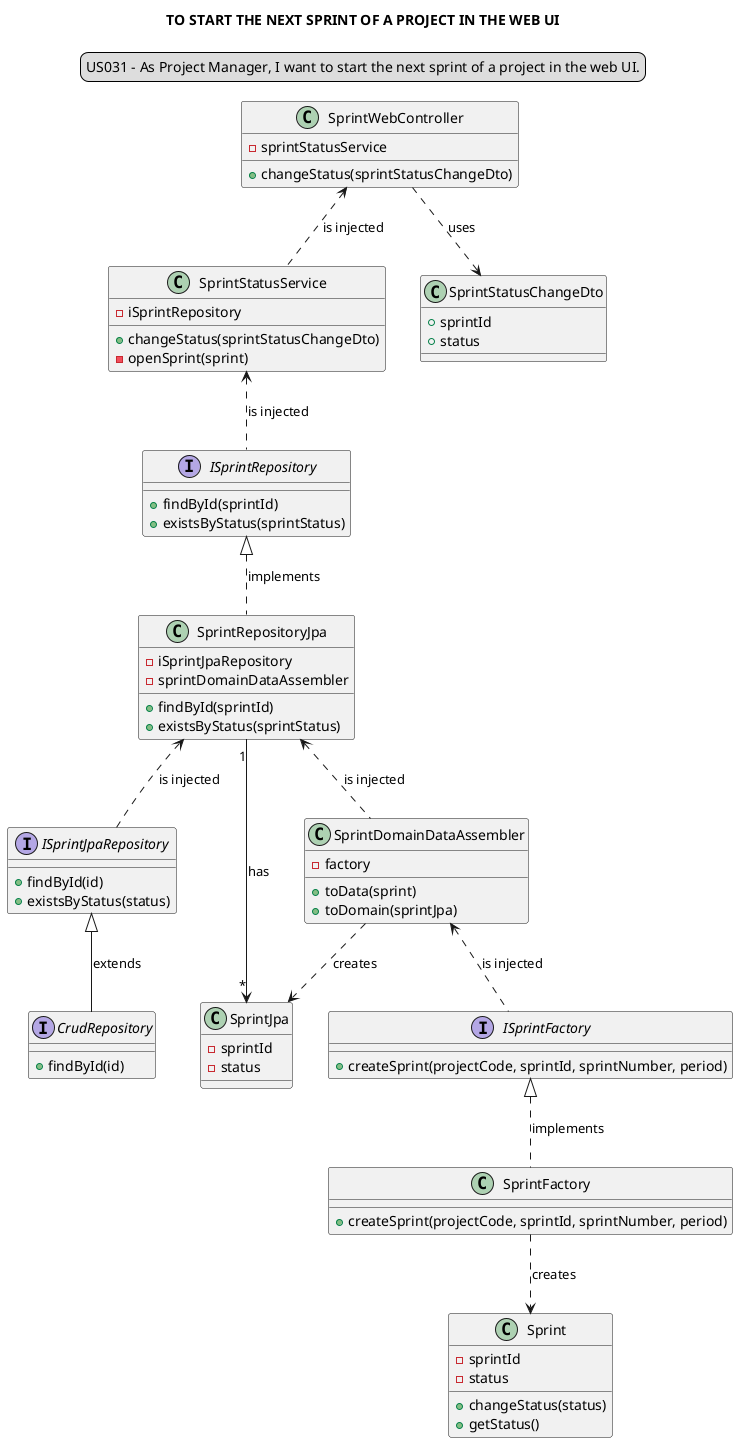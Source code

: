 @startuml

skinparam sequenceMessageAlign center
title TO START THE NEXT SPRINT OF A PROJECT IN THE WEB UI
legend top
US031 - As Project Manager, I want to start the next sprint of a project in the web UI.
end legend


class SprintWebController {
- sprintStatusService
+ changeStatus(sprintStatusChangeDto)
}

class SprintStatusService {
- iSprintRepository
+ changeStatus(sprintStatusChangeDto)
- openSprint(sprint)
}

interface ISprintRepository {
+ findById(sprintId)
+ existsByStatus(sprintStatus)
}


class SprintRepositoryJpa {
- iSprintJpaRepository
- sprintDomainDataAssembler
+ findById(sprintId)
+ existsByStatus(sprintStatus)
}

interface ISprintJpaRepository {
+ findById(id)
+ existsByStatus(status)
}

interface ISprintFactory{
+ createSprint(projectCode, sprintId, sprintNumber, period)
}

class SprintFactory{
+ createSprint(projectCode, sprintId, sprintNumber, period)
}

class Sprint {
- sprintId
- status
+ changeStatus(status)
+ getStatus()
}

class SprintJpa {
- sprintId
- status
}

class SprintDomainDataAssembler{
- factory
+ toData(sprint)
+ toDomain(sprintJpa)
}

class SprintStatusChangeDto {
+ sprintId
+ status
}

interface CrudRepository {
+ findById(id)
}


SprintWebController ..> SprintStatusChangeDto: uses
SprintWebController <.. SprintStatusService: is injected
SprintStatusService <.. ISprintRepository: is injected
ISprintRepository <|.. SprintRepositoryJpa: implements
SprintRepositoryJpa <.. ISprintJpaRepository: is injected
ISprintJpaRepository <|-- CrudRepository: extends
SprintRepositoryJpa <.. SprintDomainDataAssembler: is injected
SprintDomainDataAssembler ..> SprintJpa: creates
SprintDomainDataAssembler <.. ISprintFactory: is injected
ISprintFactory <|.. SprintFactory: implements
SprintFactory ..> Sprint: creates
SprintRepositoryJpa "1"--> "*"SprintJpa: has






@enduml